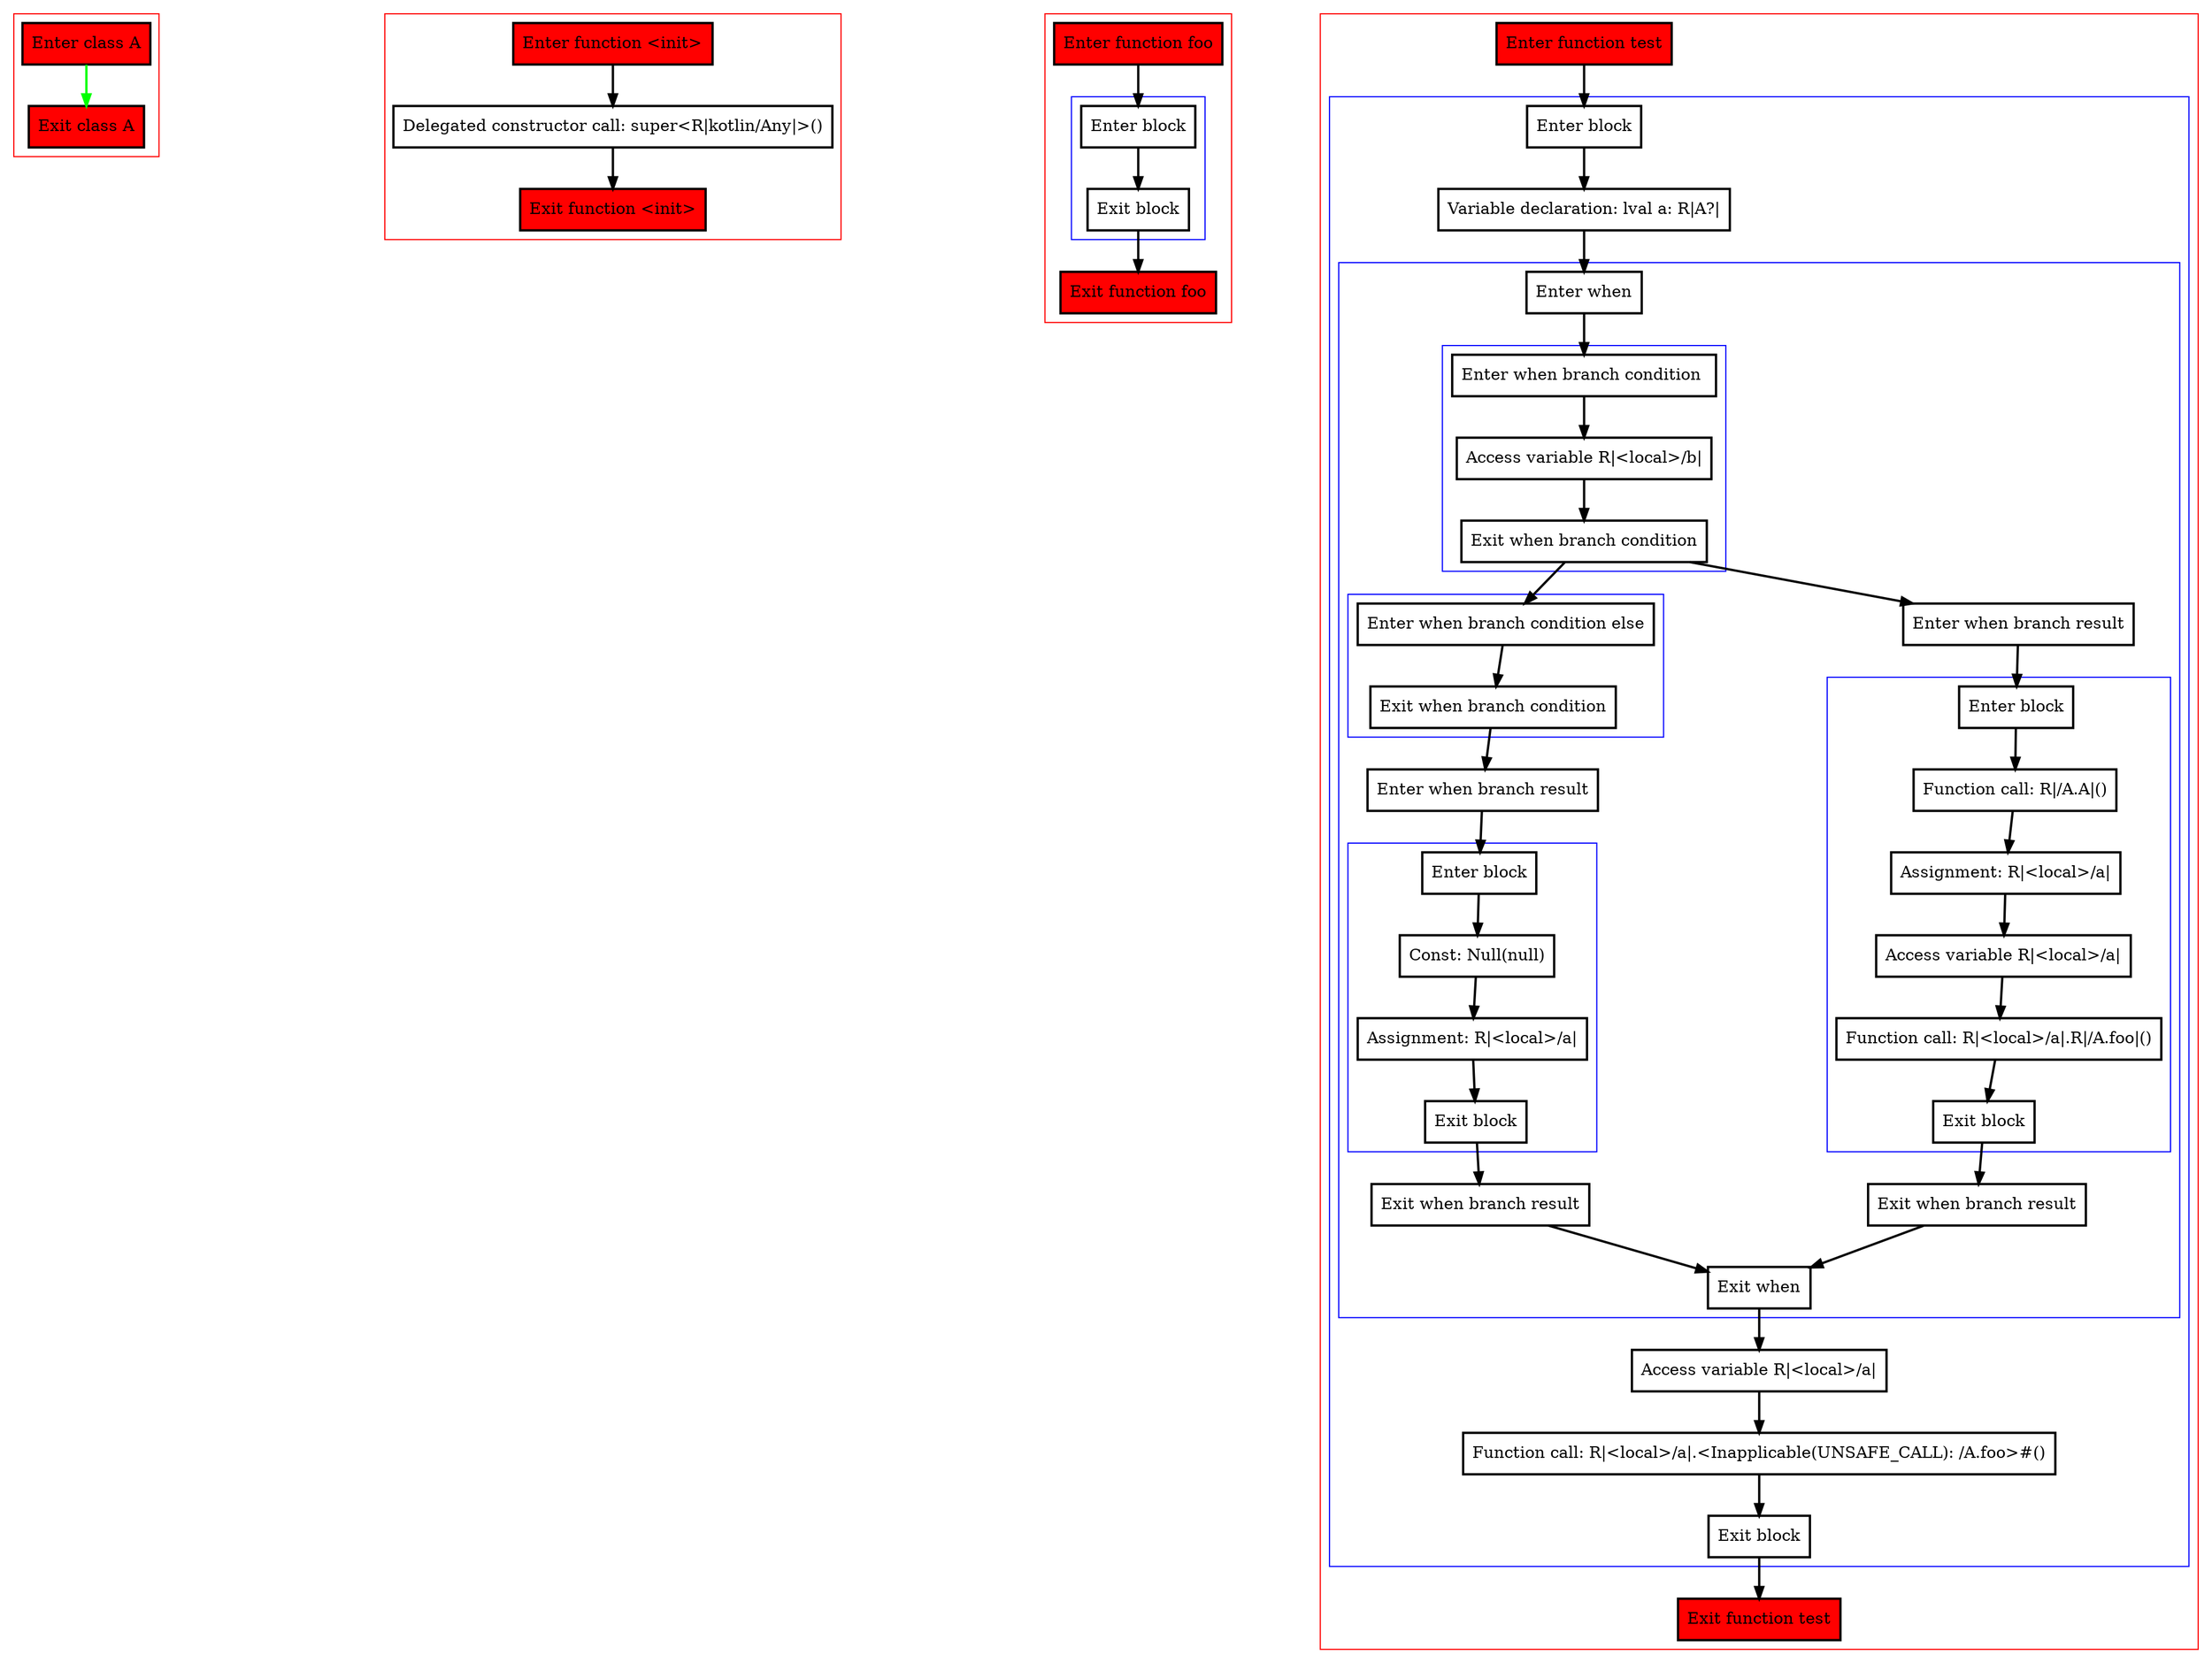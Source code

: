 digraph delayedAssignment_kt {
    graph [nodesep=3]
    node [shape=box penwidth=2]
    edge [penwidth=2]

    subgraph cluster_0 {
        color=red
        0 [label="Enter class A" style="filled" fillcolor=red];
        1 [label="Exit class A" style="filled" fillcolor=red];
    }
    0 -> {1} [color=green];

    subgraph cluster_1 {
        color=red
        2 [label="Enter function <init>" style="filled" fillcolor=red];
        3 [label="Delegated constructor call: super<R|kotlin/Any|>()"];
        4 [label="Exit function <init>" style="filled" fillcolor=red];
    }
    2 -> {3};
    3 -> {4};

    subgraph cluster_2 {
        color=red
        5 [label="Enter function foo" style="filled" fillcolor=red];
        subgraph cluster_3 {
            color=blue
            6 [label="Enter block"];
            7 [label="Exit block"];
        }
        8 [label="Exit function foo" style="filled" fillcolor=red];
    }
    5 -> {6};
    6 -> {7};
    7 -> {8};

    subgraph cluster_4 {
        color=red
        9 [label="Enter function test" style="filled" fillcolor=red];
        subgraph cluster_5 {
            color=blue
            10 [label="Enter block"];
            11 [label="Variable declaration: lval a: R|A?|"];
            subgraph cluster_6 {
                color=blue
                12 [label="Enter when"];
                subgraph cluster_7 {
                    color=blue
                    13 [label="Enter when branch condition "];
                    14 [label="Access variable R|<local>/b|"];
                    15 [label="Exit when branch condition"];
                }
                subgraph cluster_8 {
                    color=blue
                    16 [label="Enter when branch condition else"];
                    17 [label="Exit when branch condition"];
                }
                18 [label="Enter when branch result"];
                subgraph cluster_9 {
                    color=blue
                    19 [label="Enter block"];
                    20 [label="Const: Null(null)"];
                    21 [label="Assignment: R|<local>/a|"];
                    22 [label="Exit block"];
                }
                23 [label="Exit when branch result"];
                24 [label="Enter when branch result"];
                subgraph cluster_10 {
                    color=blue
                    25 [label="Enter block"];
                    26 [label="Function call: R|/A.A|()"];
                    27 [label="Assignment: R|<local>/a|"];
                    28 [label="Access variable R|<local>/a|"];
                    29 [label="Function call: R|<local>/a|.R|/A.foo|()"];
                    30 [label="Exit block"];
                }
                31 [label="Exit when branch result"];
                32 [label="Exit when"];
            }
            33 [label="Access variable R|<local>/a|"];
            34 [label="Function call: R|<local>/a|.<Inapplicable(UNSAFE_CALL): /A.foo>#()"];
            35 [label="Exit block"];
        }
        36 [label="Exit function test" style="filled" fillcolor=red];
    }
    9 -> {10};
    10 -> {11};
    11 -> {12};
    12 -> {13};
    13 -> {14};
    14 -> {15};
    15 -> {24 16};
    16 -> {17};
    17 -> {18};
    18 -> {19};
    19 -> {20};
    20 -> {21};
    21 -> {22};
    22 -> {23};
    23 -> {32};
    24 -> {25};
    25 -> {26};
    26 -> {27};
    27 -> {28};
    28 -> {29};
    29 -> {30};
    30 -> {31};
    31 -> {32};
    32 -> {33};
    33 -> {34};
    34 -> {35};
    35 -> {36};

}
